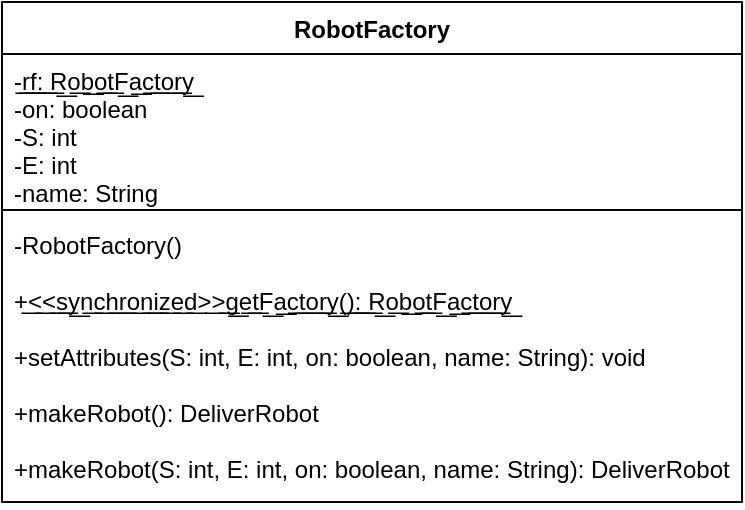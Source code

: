 <mxfile version="13.8.8" type="device"><diagram id="o9_OiuukwpMsvKpW4VCR" name="Page-1"><mxGraphModel dx="747" dy="584" grid="1" gridSize="10" guides="1" tooltips="1" connect="1" arrows="1" fold="1" page="1" pageScale="1" pageWidth="850" pageHeight="1100" math="0" shadow="0"><root><mxCell id="0"/><mxCell id="1" parent="0"/><mxCell id="RTc_039vUALekmYscWR7-1" value="RobotFactory" style="swimlane;fontStyle=1;align=center;verticalAlign=top;childLayout=stackLayout;horizontal=1;startSize=26;horizontalStack=0;resizeParent=1;resizeParentMax=0;resizeLast=0;collapsible=1;marginBottom=0;" parent="1" vertex="1"><mxGeometry x="340" y="350" width="370" height="250" as="geometry"/></mxCell><mxCell id="RTc_039vUALekmYscWR7-2" value="-͟r͟f͟:͟ ͟R͟o͟b͟o͟t͟F͟a͟c͟t͟o͟r͟y͟&#10;-on: boolean&#10;-S: int&#10;-E: int&#10;-name: String" style="text;strokeColor=none;fillColor=none;align=left;verticalAlign=top;spacingLeft=4;spacingRight=4;overflow=hidden;rotatable=0;points=[[0,0.5],[1,0.5]];portConstraint=eastwest;" parent="RTc_039vUALekmYscWR7-1" vertex="1"><mxGeometry y="26" width="370" height="74" as="geometry"/></mxCell><mxCell id="RTc_039vUALekmYscWR7-3" value="" style="line;strokeWidth=1;fillColor=none;align=left;verticalAlign=middle;spacingTop=-1;spacingLeft=3;spacingRight=3;rotatable=0;labelPosition=right;points=[];portConstraint=eastwest;" parent="RTc_039vUALekmYscWR7-1" vertex="1"><mxGeometry y="100" width="370" height="8" as="geometry"/></mxCell><mxCell id="RTc_039vUALekmYscWR7-4" value="-RobotFactory()&#10;&#10;+͟&lt;͟&lt;͟s͟y͟n͟c͟h͟r͟o͟n͟i͟z͟e͟d͟&gt;͟&gt;͟g͟e͟t͟F͟a͟c͟t͟o͟r͟y͟(͟)͟:͟ ͟R͟o͟b͟o͟t͟F͟a͟c͟t͟o͟r͟y͟&#10;&#10;+setAttributes(S: int, E: int, on: boolean, name: String): void&#10;&#10;+makeRobot(): DeliverRobot&#10;&#10;+makeRobot(S: int, E: int, on: boolean, name: String): DeliverRobot" style="text;strokeColor=none;fillColor=none;align=left;verticalAlign=top;spacingLeft=4;spacingRight=4;overflow=hidden;rotatable=0;points=[[0,0.5],[1,0.5]];portConstraint=eastwest;" parent="RTc_039vUALekmYscWR7-1" vertex="1"><mxGeometry y="108" width="370" height="142" as="geometry"/></mxCell></root></mxGraphModel></diagram></mxfile>